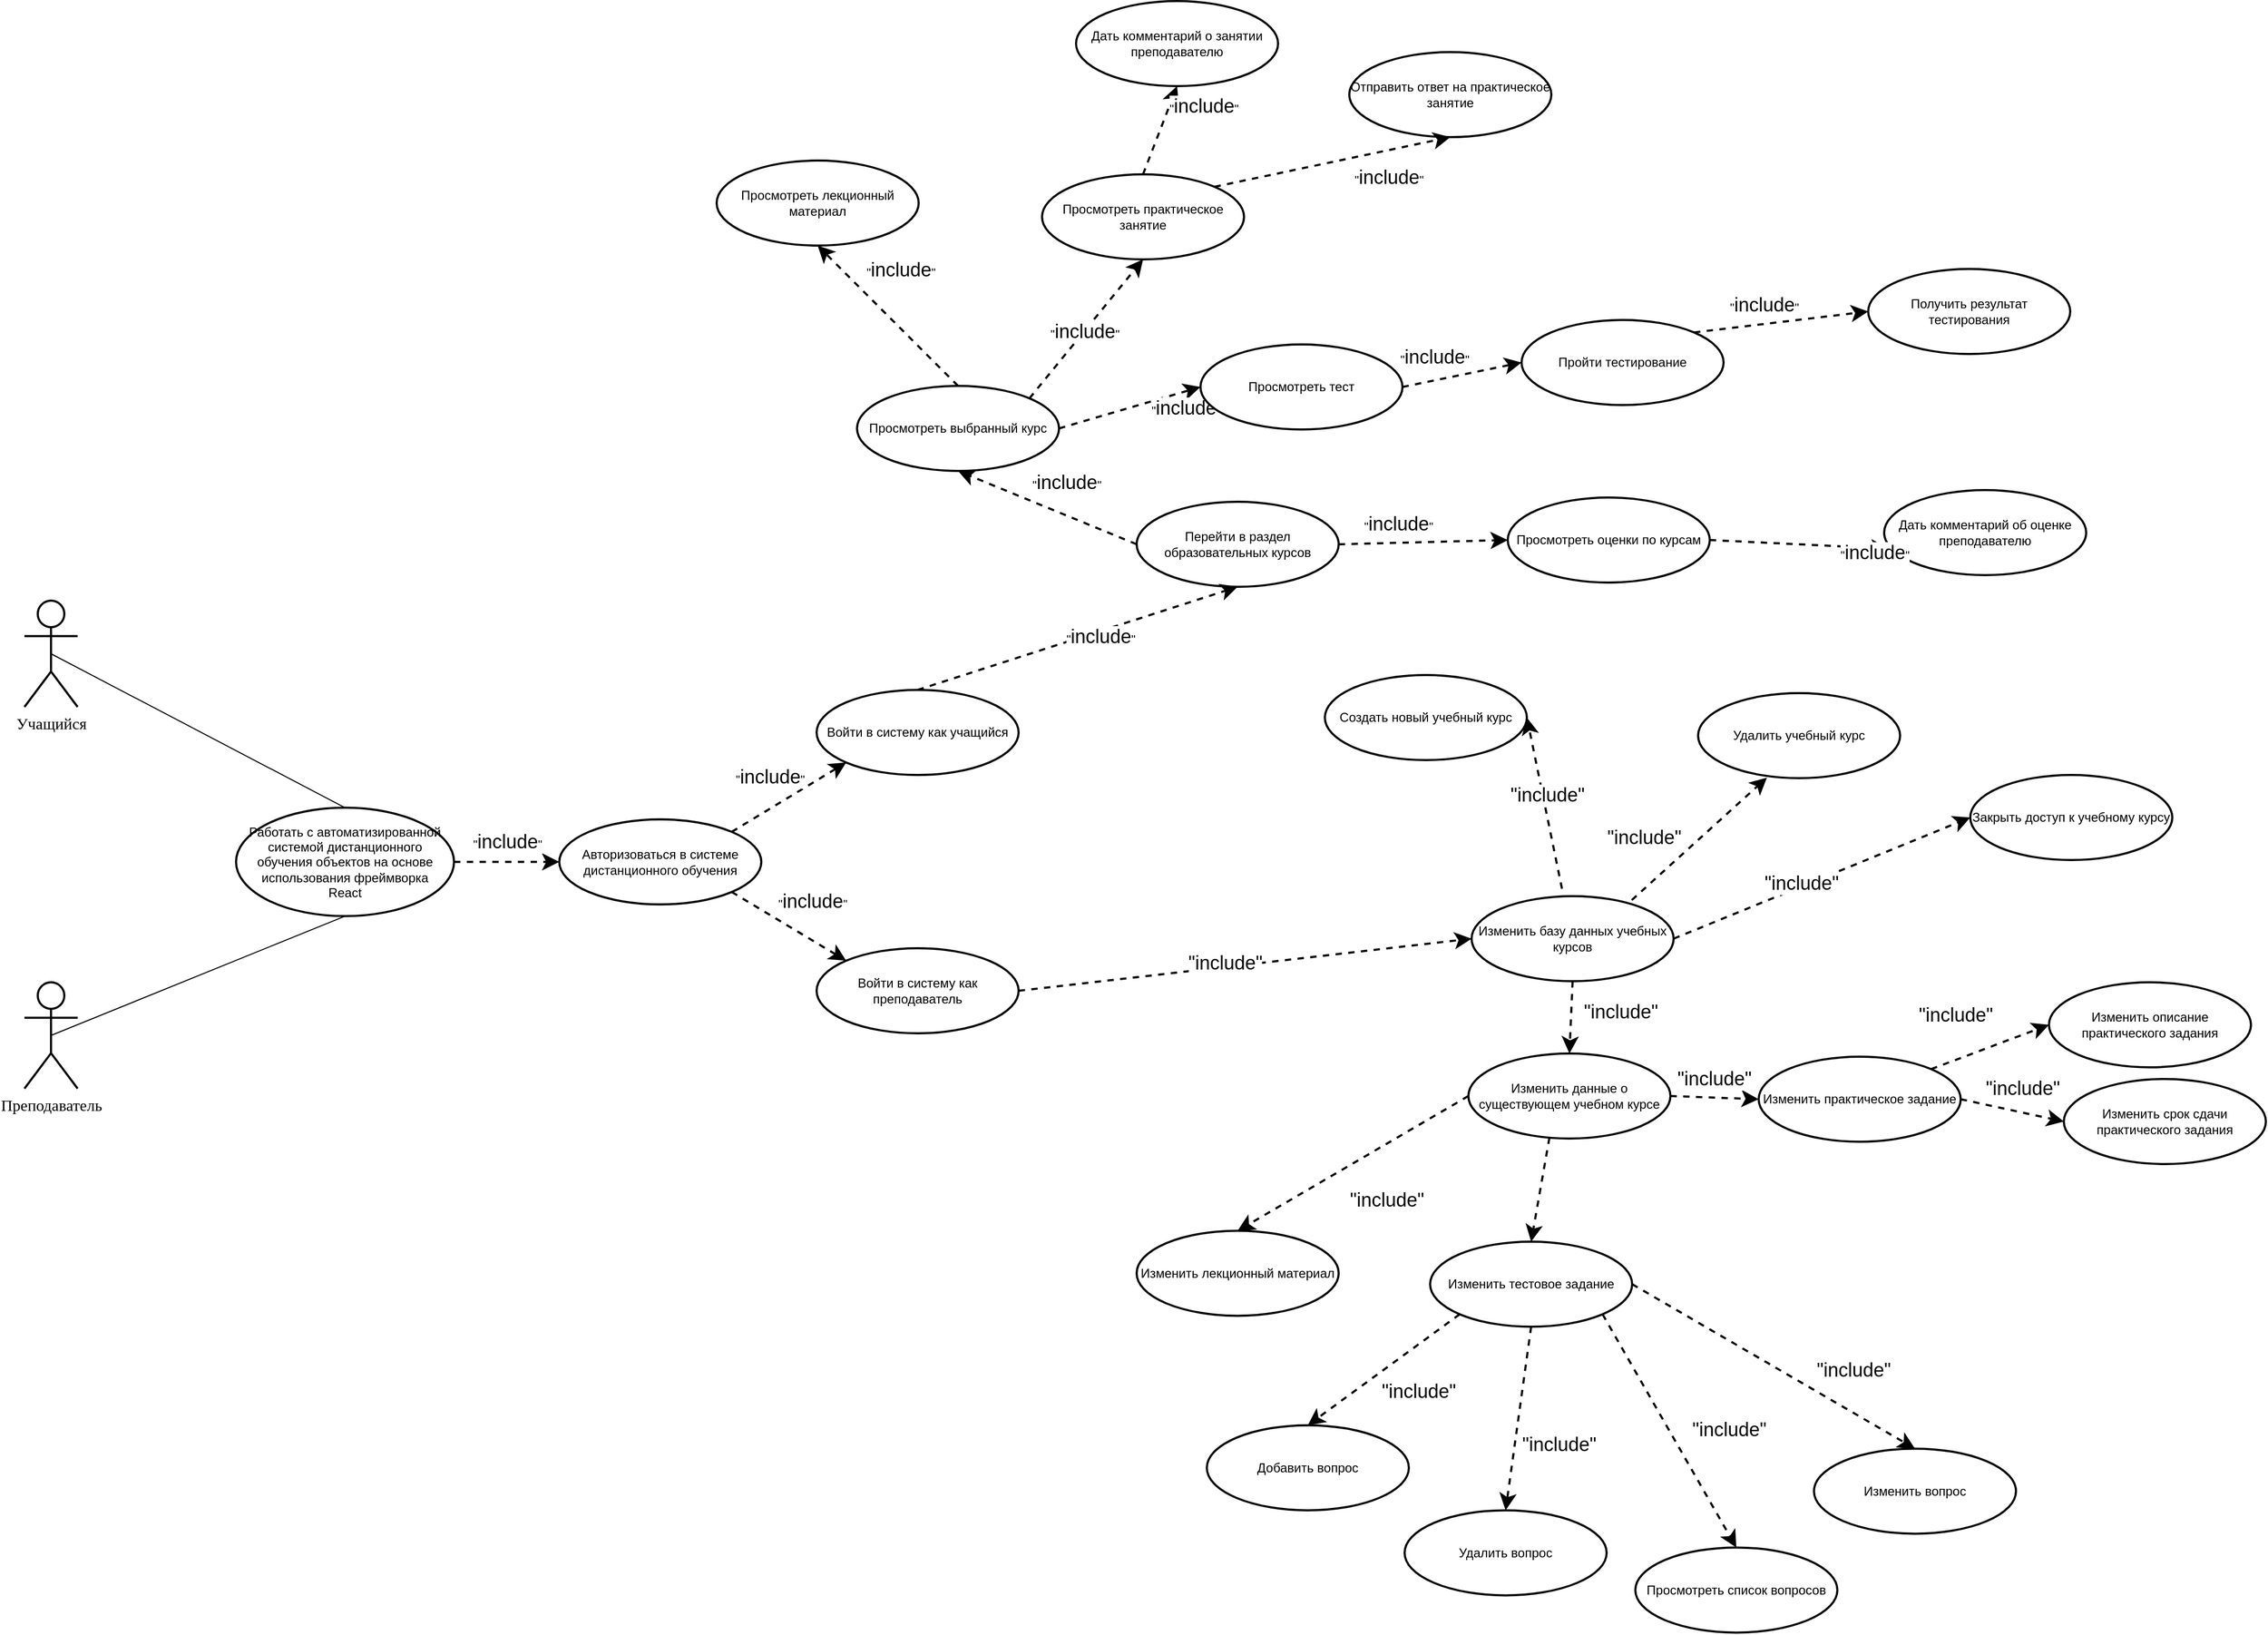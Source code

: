 <mxfile version="21.2.4" type="device">
  <diagram id="JteGTQnggNb139sZs-DT" name="Страница 1">
    <mxGraphModel dx="7116" dy="4803" grid="0" gridSize="10" guides="1" tooltips="1" connect="1" arrows="1" fold="1" page="1" pageScale="1" pageWidth="3300" pageHeight="2339" math="0" shadow="0">
      <root>
        <mxCell id="0" />
        <mxCell id="1" parent="0" />
        <mxCell id="wJuSuXoYdBf9qY4qdlmV-1" value="&lt;font style=&quot;font-size: 15px; line-height: 1.2;&quot; face=&quot;Verdana&quot;&gt;Учащийся&lt;/font&gt;" style="shape=umlActor;verticalLabelPosition=bottom;verticalAlign=top;html=1;outlineConnect=0;strokeWidth=2;" parent="1" vertex="1">
          <mxGeometry x="-2704" y="-1338" width="50" height="100" as="geometry" />
        </mxCell>
        <mxCell id="wJuSuXoYdBf9qY4qdlmV-2" value="&lt;font style=&quot;font-size: 15px; line-height: 1.2;&quot; face=&quot;Verdana&quot;&gt;Преподаватель&lt;br&gt;&lt;/font&gt;" style="shape=umlActor;verticalLabelPosition=bottom;verticalAlign=top;html=1;outlineConnect=0;strokeWidth=2;" parent="1" vertex="1">
          <mxGeometry x="-2704" y="-979" width="50" height="100" as="geometry" />
        </mxCell>
        <mxCell id="wJuSuXoYdBf9qY4qdlmV-3" value="Работать с автоматизированной системой дистанционного &lt;br/&gt;обучения объектов на основе &lt;br/&gt;использования фреймворка &lt;br/&gt;React" style="ellipse;whiteSpace=wrap;html=1;strokeWidth=2;" parent="1" vertex="1">
          <mxGeometry x="-2505" y="-1143.22" width="205" height="102" as="geometry" />
        </mxCell>
        <mxCell id="wJuSuXoYdBf9qY4qdlmV-4" value="" style="endArrow=none;html=1;rounded=0;exitX=0.5;exitY=0.5;exitDx=0;exitDy=0;exitPerimeter=0;entryX=0.5;entryY=1;entryDx=0;entryDy=0;" parent="1" source="wJuSuXoYdBf9qY4qdlmV-2" target="wJuSuXoYdBf9qY4qdlmV-3" edge="1">
          <mxGeometry width="50" height="50" relative="1" as="geometry">
            <mxPoint x="-2063" y="-916" as="sourcePoint" />
            <mxPoint x="-2013" y="-966" as="targetPoint" />
          </mxGeometry>
        </mxCell>
        <mxCell id="wJuSuXoYdBf9qY4qdlmV-5" value="" style="endArrow=none;html=1;rounded=0;exitX=0.5;exitY=0.5;exitDx=0;exitDy=0;exitPerimeter=0;entryX=0.5;entryY=0;entryDx=0;entryDy=0;" parent="1" source="wJuSuXoYdBf9qY4qdlmV-1" target="wJuSuXoYdBf9qY4qdlmV-3" edge="1">
          <mxGeometry width="50" height="50" relative="1" as="geometry">
            <mxPoint x="-2669" y="-919" as="sourcePoint" />
            <mxPoint x="-2375" y="-1043" as="targetPoint" />
          </mxGeometry>
        </mxCell>
        <mxCell id="wJuSuXoYdBf9qY4qdlmV-6" value="Авторизоваться в системе дистанционного обучения" style="ellipse;whiteSpace=wrap;html=1;strokeWidth=2;" parent="1" vertex="1">
          <mxGeometry x="-2201" y="-1132.22" width="190" height="80" as="geometry" />
        </mxCell>
        <mxCell id="wJuSuXoYdBf9qY4qdlmV-8" value="" style="endArrow=classic;html=1;rounded=0;fontFamily=Verdana;fontSize=15;exitX=1;exitY=0.5;exitDx=0;exitDy=0;dashed=1;endSize=10;strokeWidth=2;entryX=0;entryY=0.5;entryDx=0;entryDy=0;" parent="1" source="wJuSuXoYdBf9qY4qdlmV-3" target="wJuSuXoYdBf9qY4qdlmV-6" edge="1">
          <mxGeometry width="50" height="50" relative="1" as="geometry">
            <mxPoint x="-1530" y="-1108" as="sourcePoint" />
            <mxPoint x="-1662" y="-1240" as="targetPoint" />
          </mxGeometry>
        </mxCell>
        <mxCell id="wJuSuXoYdBf9qY4qdlmV-9" value="&quot;&lt;font style=&quot;border-color: var(--border-color); font-size: 18px;&quot;&gt;include&lt;/font&gt;&quot;" style="edgeLabel;html=1;align=center;verticalAlign=middle;resizable=0;points=[];" parent="wJuSuXoYdBf9qY4qdlmV-8" vertex="1" connectable="0">
          <mxGeometry x="0.232" y="-3" relative="1" as="geometry">
            <mxPoint x="-11" y="-22" as="offset" />
          </mxGeometry>
        </mxCell>
        <mxCell id="wJuSuXoYdBf9qY4qdlmV-10" value="Войти в систему как учащийся" style="ellipse;whiteSpace=wrap;html=1;strokeWidth=2;" parent="1" vertex="1">
          <mxGeometry x="-1959" y="-1254" width="190" height="80" as="geometry" />
        </mxCell>
        <mxCell id="wJuSuXoYdBf9qY4qdlmV-11" value="Войти в систему как преподаватель" style="ellipse;whiteSpace=wrap;html=1;strokeWidth=2;" parent="1" vertex="1">
          <mxGeometry x="-1959" y="-1011" width="190" height="80" as="geometry" />
        </mxCell>
        <mxCell id="wJuSuXoYdBf9qY4qdlmV-12" value="" style="endArrow=classic;html=1;rounded=0;fontFamily=Verdana;fontSize=15;exitX=1;exitY=0;exitDx=0;exitDy=0;dashed=1;endSize=10;strokeWidth=2;entryX=0;entryY=1;entryDx=0;entryDy=0;" parent="1" source="wJuSuXoYdBf9qY4qdlmV-6" target="wJuSuXoYdBf9qY4qdlmV-10" edge="1">
          <mxGeometry width="50" height="50" relative="1" as="geometry">
            <mxPoint x="-2280" y="-1083" as="sourcePoint" />
            <mxPoint x="-2191" y="-1082" as="targetPoint" />
          </mxGeometry>
        </mxCell>
        <mxCell id="wJuSuXoYdBf9qY4qdlmV-13" value="&quot;&lt;font style=&quot;border-color: var(--border-color); font-size: 18px;&quot;&gt;include&lt;/font&gt;&quot;" style="edgeLabel;html=1;align=center;verticalAlign=middle;resizable=0;points=[];" parent="wJuSuXoYdBf9qY4qdlmV-12" vertex="1" connectable="0">
          <mxGeometry x="0.232" y="-3" relative="1" as="geometry">
            <mxPoint x="-32" y="-14" as="offset" />
          </mxGeometry>
        </mxCell>
        <mxCell id="wJuSuXoYdBf9qY4qdlmV-14" value="" style="endArrow=classic;html=1;rounded=0;fontFamily=Verdana;fontSize=15;exitX=1;exitY=1;exitDx=0;exitDy=0;dashed=1;endSize=10;strokeWidth=2;entryX=0;entryY=0;entryDx=0;entryDy=0;" parent="1" source="wJuSuXoYdBf9qY4qdlmV-6" target="wJuSuXoYdBf9qY4qdlmV-11" edge="1">
          <mxGeometry width="50" height="50" relative="1" as="geometry">
            <mxPoint x="-2029" y="-1111" as="sourcePoint" />
            <mxPoint x="-1921" y="-1176" as="targetPoint" />
          </mxGeometry>
        </mxCell>
        <mxCell id="wJuSuXoYdBf9qY4qdlmV-15" value="&quot;&lt;font style=&quot;border-color: var(--border-color); font-size: 18px;&quot;&gt;include&lt;/font&gt;&quot;" style="edgeLabel;html=1;align=center;verticalAlign=middle;resizable=0;points=[];" parent="wJuSuXoYdBf9qY4qdlmV-14" vertex="1" connectable="0">
          <mxGeometry x="0.232" y="-3" relative="1" as="geometry">
            <mxPoint x="11" y="-34" as="offset" />
          </mxGeometry>
        </mxCell>
        <mxCell id="wJuSuXoYdBf9qY4qdlmV-16" value="Изменить базу данных учебных курсов" style="ellipse;whiteSpace=wrap;html=1;strokeWidth=2;" parent="1" vertex="1">
          <mxGeometry x="-1343" y="-1060" width="190" height="80" as="geometry" />
        </mxCell>
        <mxCell id="wJuSuXoYdBf9qY4qdlmV-17" value="Удалить учебный курс" style="ellipse;whiteSpace=wrap;html=1;strokeWidth=2;" parent="1" vertex="1">
          <mxGeometry x="-1130" y="-1251" width="190" height="80" as="geometry" />
        </mxCell>
        <mxCell id="wJuSuXoYdBf9qY4qdlmV-18" value="Изменить данные о существующем учебном курсе" style="ellipse;whiteSpace=wrap;html=1;strokeWidth=2;" parent="1" vertex="1">
          <mxGeometry x="-1346" y="-912" width="190" height="80" as="geometry" />
        </mxCell>
        <mxCell id="wJuSuXoYdBf9qY4qdlmV-20" value="" style="endArrow=classic;html=1;rounded=0;fontFamily=Verdana;fontSize=15;dashed=1;endSize=10;entryX=0.341;entryY=0.993;entryDx=0;entryDy=0;strokeWidth=2;exitX=0.793;exitY=0.046;exitDx=0;exitDy=0;entryPerimeter=0;exitPerimeter=0;" parent="1" source="wJuSuXoYdBf9qY4qdlmV-16" target="wJuSuXoYdBf9qY4qdlmV-17" edge="1">
          <mxGeometry width="50" height="50" relative="1" as="geometry">
            <mxPoint x="-1273" y="-950" as="sourcePoint" />
            <mxPoint x="-543.579" y="-608.391" as="targetPoint" />
          </mxGeometry>
        </mxCell>
        <mxCell id="wJuSuXoYdBf9qY4qdlmV-21" value="&quot;include&quot;" style="edgeLabel;html=1;align=center;verticalAlign=middle;resizable=0;points=[];fontSize=18;" parent="wJuSuXoYdBf9qY4qdlmV-20" vertex="1" connectable="0">
          <mxGeometry x="-0.181" relative="1" as="geometry">
            <mxPoint x="-41" y="-12" as="offset" />
          </mxGeometry>
        </mxCell>
        <mxCell id="wJuSuXoYdBf9qY4qdlmV-22" value="" style="endArrow=classic;html=1;rounded=0;fontFamily=Verdana;fontSize=15;exitX=1;exitY=0.5;exitDx=0;exitDy=0;dashed=1;endSize=10;entryX=0;entryY=0.5;entryDx=0;entryDy=0;strokeWidth=2;" parent="1" source="wJuSuXoYdBf9qY4qdlmV-16" target="wJuSuXoYdBf9qY4qdlmV-27" edge="1">
          <mxGeometry width="50" height="50" relative="1" as="geometry">
            <mxPoint x="-677.421" y="-551.609" as="sourcePoint" />
            <mxPoint x="-712.5" y="-510.0" as="targetPoint" />
          </mxGeometry>
        </mxCell>
        <mxCell id="wJuSuXoYdBf9qY4qdlmV-23" value="&quot;include&quot;" style="edgeLabel;html=1;align=center;verticalAlign=middle;resizable=0;points=[];fontSize=18;" parent="wJuSuXoYdBf9qY4qdlmV-22" vertex="1" connectable="0">
          <mxGeometry x="-0.417" y="3" relative="1" as="geometry">
            <mxPoint x="39" y="-16" as="offset" />
          </mxGeometry>
        </mxCell>
        <mxCell id="wJuSuXoYdBf9qY4qdlmV-24" value="" style="endArrow=classic;html=1;rounded=0;fontFamily=Verdana;fontSize=15;exitX=0.5;exitY=1;exitDx=0;exitDy=0;dashed=1;endSize=10;entryX=0.5;entryY=0;entryDx=0;entryDy=0;strokeWidth=2;" parent="1" source="wJuSuXoYdBf9qY4qdlmV-16" target="wJuSuXoYdBf9qY4qdlmV-18" edge="1">
          <mxGeometry width="50" height="50" relative="1" as="geometry">
            <mxPoint x="-543.579" y="-551.609" as="sourcePoint" />
            <mxPoint x="-487.5" y="-510.0" as="targetPoint" />
          </mxGeometry>
        </mxCell>
        <mxCell id="wJuSuXoYdBf9qY4qdlmV-25" value="&quot;include&quot;" style="edgeLabel;html=1;align=center;verticalAlign=middle;resizable=0;points=[];fontSize=18;" parent="wJuSuXoYdBf9qY4qdlmV-24" vertex="1" connectable="0">
          <mxGeometry x="-0.238" y="-1" relative="1" as="geometry">
            <mxPoint x="47" y="3" as="offset" />
          </mxGeometry>
        </mxCell>
        <mxCell id="wJuSuXoYdBf9qY4qdlmV-27" value="Закрыть доступ к учебному курсу" style="ellipse;whiteSpace=wrap;html=1;strokeWidth=2;" parent="1" vertex="1">
          <mxGeometry x="-874" y="-1174" width="190" height="80" as="geometry" />
        </mxCell>
        <mxCell id="wJuSuXoYdBf9qY4qdlmV-28" value="Создать новый учебный курс" style="ellipse;whiteSpace=wrap;html=1;strokeWidth=2;" parent="1" vertex="1">
          <mxGeometry x="-1481" y="-1268" width="190" height="80" as="geometry" />
        </mxCell>
        <mxCell id="wJuSuXoYdBf9qY4qdlmV-29" value="" style="endArrow=classic;html=1;rounded=0;fontFamily=Verdana;fontSize=15;dashed=1;endSize=10;entryX=1;entryY=0.5;entryDx=0;entryDy=0;strokeWidth=2;" parent="1" target="wJuSuXoYdBf9qY4qdlmV-28" edge="1">
          <mxGeometry width="50" height="50" relative="1" as="geometry">
            <mxPoint x="-1258" y="-1067" as="sourcePoint" />
            <mxPoint x="-1415" y="-928" as="targetPoint" />
          </mxGeometry>
        </mxCell>
        <mxCell id="wJuSuXoYdBf9qY4qdlmV-30" value="&quot;include&quot;" style="edgeLabel;html=1;align=center;verticalAlign=middle;resizable=0;points=[];fontSize=18;" parent="wJuSuXoYdBf9qY4qdlmV-29" vertex="1" connectable="0">
          <mxGeometry x="-0.166" y="-1" relative="1" as="geometry">
            <mxPoint x="-1" y="-21" as="offset" />
          </mxGeometry>
        </mxCell>
        <mxCell id="wJuSuXoYdBf9qY4qdlmV-35" value="" style="endArrow=classic;html=1;rounded=0;fontFamily=Verdana;fontSize=15;exitX=0.401;exitY=0.99;exitDx=0;exitDy=0;dashed=1;endSize=10;entryX=0.5;entryY=0;entryDx=0;entryDy=0;strokeWidth=2;exitPerimeter=0;" parent="1" source="wJuSuXoYdBf9qY4qdlmV-18" target="wJuSuXoYdBf9qY4qdlmV-39" edge="1">
          <mxGeometry width="50" height="50" relative="1" as="geometry">
            <mxPoint x="-1081.079" y="-637.109" as="sourcePoint" />
            <mxPoint x="-612.5" y="-155.5" as="targetPoint" />
          </mxGeometry>
        </mxCell>
        <mxCell id="wJuSuXoYdBf9qY4qdlmV-39" value="Изменить тестовое задание" style="ellipse;whiteSpace=wrap;html=1;strokeWidth=2;" parent="1" vertex="1">
          <mxGeometry x="-1382" y="-735" width="190" height="80" as="geometry" />
        </mxCell>
        <mxCell id="wJuSuXoYdBf9qY4qdlmV-40" value="Изменить лекционный материал" style="ellipse;whiteSpace=wrap;html=1;strokeWidth=2;" parent="1" vertex="1">
          <mxGeometry x="-1658" y="-745.29" width="190" height="80" as="geometry" />
        </mxCell>
        <mxCell id="wJuSuXoYdBf9qY4qdlmV-41" value="" style="endArrow=classic;html=1;rounded=0;fontFamily=Verdana;fontSize=15;dashed=1;endSize=10;entryX=0.5;entryY=0;entryDx=0;entryDy=0;strokeWidth=2;exitX=0;exitY=0.5;exitDx=0;exitDy=0;" parent="1" source="wJuSuXoYdBf9qY4qdlmV-18" target="wJuSuXoYdBf9qY4qdlmV-40" edge="1">
          <mxGeometry width="50" height="50" relative="1" as="geometry">
            <mxPoint x="-1243.0" y="-665.5" as="sourcePoint" />
            <mxPoint x="-1315" y="-573.5" as="targetPoint" />
          </mxGeometry>
        </mxCell>
        <mxCell id="wJuSuXoYdBf9qY4qdlmV-42" value="&quot;include&quot;" style="edgeLabel;html=1;align=center;verticalAlign=middle;resizable=0;points=[];fontSize=18;" parent="wJuSuXoYdBf9qY4qdlmV-41" vertex="1" connectable="0">
          <mxGeometry x="-0.166" y="-1" relative="1" as="geometry">
            <mxPoint x="14" y="46" as="offset" />
          </mxGeometry>
        </mxCell>
        <mxCell id="wJuSuXoYdBf9qY4qdlmV-46" value="Изменить практическое задание" style="ellipse;whiteSpace=wrap;html=1;strokeWidth=2;" parent="1" vertex="1">
          <mxGeometry x="-1073" y="-909" width="190" height="80" as="geometry" />
        </mxCell>
        <mxCell id="wJuSuXoYdBf9qY4qdlmV-47" value="" style="endArrow=classic;html=1;rounded=0;fontFamily=Verdana;fontSize=15;dashed=1;endSize=10;entryX=0;entryY=0.5;entryDx=0;entryDy=0;strokeWidth=2;exitX=1;exitY=0.5;exitDx=0;exitDy=0;" parent="1" source="wJuSuXoYdBf9qY4qdlmV-18" target="wJuSuXoYdBf9qY4qdlmV-46" edge="1">
          <mxGeometry width="50" height="50" relative="1" as="geometry">
            <mxPoint x="-738" y="-764" as="sourcePoint" />
            <mxPoint x="-871" y="-665" as="targetPoint" />
          </mxGeometry>
        </mxCell>
        <mxCell id="wJuSuXoYdBf9qY4qdlmV-48" value="&quot;include&quot;" style="edgeLabel;html=1;align=center;verticalAlign=middle;resizable=0;points=[];fontSize=18;" parent="wJuSuXoYdBf9qY4qdlmV-47" vertex="1" connectable="0">
          <mxGeometry x="-0.3" y="-1" relative="1" as="geometry">
            <mxPoint x="12" y="-18" as="offset" />
          </mxGeometry>
        </mxCell>
        <mxCell id="wJuSuXoYdBf9qY4qdlmV-49" value="Удалить вопрос" style="ellipse;whiteSpace=wrap;html=1;strokeWidth=2;" parent="1" vertex="1">
          <mxGeometry x="-1406" y="-482.29" width="190" height="80" as="geometry" />
        </mxCell>
        <mxCell id="wJuSuXoYdBf9qY4qdlmV-50" value="Добавить вопрос" style="ellipse;whiteSpace=wrap;html=1;strokeWidth=2;" parent="1" vertex="1">
          <mxGeometry x="-1592" y="-562.29" width="190" height="80" as="geometry" />
        </mxCell>
        <mxCell id="wJuSuXoYdBf9qY4qdlmV-51" value="" style="endArrow=classic;html=1;rounded=0;fontFamily=Verdana;fontSize=15;dashed=1;endSize=10;entryX=0.5;entryY=0;entryDx=0;entryDy=0;strokeWidth=2;exitX=0.5;exitY=1;exitDx=0;exitDy=0;" parent="1" source="wJuSuXoYdBf9qY4qdlmV-39" target="wJuSuXoYdBf9qY4qdlmV-49" edge="1">
          <mxGeometry width="50" height="50" relative="1" as="geometry">
            <mxPoint x="-993" y="-374" as="sourcePoint" />
            <mxPoint x="1520.5" y="-623" as="targetPoint" />
          </mxGeometry>
        </mxCell>
        <mxCell id="wJuSuXoYdBf9qY4qdlmV-52" value="&quot;include&quot;" style="edgeLabel;html=1;align=center;verticalAlign=middle;resizable=0;points=[];fontSize=18;" parent="wJuSuXoYdBf9qY4qdlmV-51" vertex="1" connectable="0">
          <mxGeometry x="-0.138" y="-2" relative="1" as="geometry">
            <mxPoint x="38" y="37" as="offset" />
          </mxGeometry>
        </mxCell>
        <mxCell id="wJuSuXoYdBf9qY4qdlmV-53" value="" style="endArrow=classic;html=1;rounded=0;fontFamily=Verdana;fontSize=15;exitX=0;exitY=1;exitDx=0;exitDy=0;dashed=1;endSize=10;entryX=0.5;entryY=0;entryDx=0;entryDy=0;strokeWidth=2;" parent="1" source="wJuSuXoYdBf9qY4qdlmV-39" target="wJuSuXoYdBf9qY4qdlmV-50" edge="1">
          <mxGeometry width="50" height="50" relative="1" as="geometry">
            <mxPoint x="-993" y="-374" as="sourcePoint" />
            <mxPoint x="1755.5" y="-719" as="targetPoint" />
          </mxGeometry>
        </mxCell>
        <mxCell id="wJuSuXoYdBf9qY4qdlmV-54" value="&quot;include&quot;" style="edgeLabel;html=1;align=center;verticalAlign=middle;resizable=0;points=[];fontSize=18;" parent="wJuSuXoYdBf9qY4qdlmV-53" vertex="1" connectable="0">
          <mxGeometry x="-0.129" y="1" relative="1" as="geometry">
            <mxPoint x="22" y="26" as="offset" />
          </mxGeometry>
        </mxCell>
        <mxCell id="wJuSuXoYdBf9qY4qdlmV-55" value="Просмотреть список вопросов" style="ellipse;whiteSpace=wrap;html=1;strokeWidth=2;" parent="1" vertex="1">
          <mxGeometry x="-1189" y="-447.29" width="190" height="80" as="geometry" />
        </mxCell>
        <mxCell id="wJuSuXoYdBf9qY4qdlmV-56" value="" style="endArrow=classic;html=1;rounded=0;fontFamily=Verdana;fontSize=15;dashed=1;endSize=10;entryX=0.5;entryY=0;entryDx=0;entryDy=0;strokeWidth=2;exitX=1;exitY=1;exitDx=0;exitDy=0;" parent="1" source="wJuSuXoYdBf9qY4qdlmV-39" target="wJuSuXoYdBf9qY4qdlmV-55" edge="1">
          <mxGeometry width="50" height="50" relative="1" as="geometry">
            <mxPoint x="-863" y="-524" as="sourcePoint" />
            <mxPoint x="1710.5" y="-663" as="targetPoint" />
          </mxGeometry>
        </mxCell>
        <mxCell id="wJuSuXoYdBf9qY4qdlmV-57" value="&quot;include&quot;" style="edgeLabel;html=1;align=center;verticalAlign=middle;resizable=0;points=[];fontSize=18;" parent="wJuSuXoYdBf9qY4qdlmV-56" vertex="1" connectable="0">
          <mxGeometry x="-0.138" y="-2" relative="1" as="geometry">
            <mxPoint x="66" y="13" as="offset" />
          </mxGeometry>
        </mxCell>
        <mxCell id="wJuSuXoYdBf9qY4qdlmV-59" value="Изменить вопрос" style="ellipse;whiteSpace=wrap;html=1;strokeWidth=2;" parent="1" vertex="1">
          <mxGeometry x="-1021" y="-540.29" width="190" height="80" as="geometry" />
        </mxCell>
        <mxCell id="wJuSuXoYdBf9qY4qdlmV-62" value="" style="endArrow=classic;html=1;rounded=0;fontFamily=Verdana;fontSize=15;exitX=1;exitY=0.5;exitDx=0;exitDy=0;dashed=1;endSize=10;entryX=0.5;entryY=0;entryDx=0;entryDy=0;strokeWidth=2;" parent="1" source="wJuSuXoYdBf9qY4qdlmV-39" target="wJuSuXoYdBf9qY4qdlmV-59" edge="1">
          <mxGeometry width="50" height="50" relative="1" as="geometry">
            <mxPoint x="-800" y="-564" as="sourcePoint" />
            <mxPoint x="2075.5" y="-787" as="targetPoint" />
          </mxGeometry>
        </mxCell>
        <mxCell id="wJuSuXoYdBf9qY4qdlmV-63" value="&quot;include&quot;" style="edgeLabel;html=1;align=center;verticalAlign=middle;resizable=0;points=[];fontSize=18;" parent="wJuSuXoYdBf9qY4qdlmV-62" vertex="1" connectable="0">
          <mxGeometry x="-0.129" y="1" relative="1" as="geometry">
            <mxPoint x="91" y="14" as="offset" />
          </mxGeometry>
        </mxCell>
        <mxCell id="wJuSuXoYdBf9qY4qdlmV-67" value="Изменить срок сдачи практического задания" style="ellipse;whiteSpace=wrap;html=1;strokeWidth=2;" parent="1" vertex="1">
          <mxGeometry x="-786" y="-888" width="190" height="80" as="geometry" />
        </mxCell>
        <mxCell id="wJuSuXoYdBf9qY4qdlmV-69" value="" style="endArrow=classic;html=1;rounded=0;fontFamily=Verdana;fontSize=15;dashed=1;endSize=10;entryX=0;entryY=0.5;entryDx=0;entryDy=0;strokeWidth=2;exitX=1;exitY=0.5;exitDx=0;exitDy=0;" parent="1" source="wJuSuXoYdBf9qY4qdlmV-46" target="wJuSuXoYdBf9qY4qdlmV-67" edge="1">
          <mxGeometry width="50" height="50" relative="1" as="geometry">
            <mxPoint x="-561" y="-824" as="sourcePoint" />
            <mxPoint x="2160.5" y="-951" as="targetPoint" />
          </mxGeometry>
        </mxCell>
        <mxCell id="wJuSuXoYdBf9qY4qdlmV-70" value="&quot;include&quot;" style="edgeLabel;html=1;align=center;verticalAlign=middle;resizable=0;points=[];fontSize=18;" parent="wJuSuXoYdBf9qY4qdlmV-69" vertex="1" connectable="0">
          <mxGeometry x="-0.138" y="-2" relative="1" as="geometry">
            <mxPoint x="16" y="-21" as="offset" />
          </mxGeometry>
        </mxCell>
        <mxCell id="wJuSuXoYdBf9qY4qdlmV-73" value="Изменить описание практического задания" style="ellipse;whiteSpace=wrap;html=1;strokeWidth=2;" parent="1" vertex="1">
          <mxGeometry x="-800" y="-979" width="190" height="80" as="geometry" />
        </mxCell>
        <mxCell id="wJuSuXoYdBf9qY4qdlmV-74" value="" style="endArrow=classic;html=1;rounded=0;fontFamily=Verdana;fontSize=15;dashed=1;endSize=10;entryX=0;entryY=0.5;entryDx=0;entryDy=0;strokeWidth=2;exitX=1;exitY=0;exitDx=0;exitDy=0;" parent="1" source="wJuSuXoYdBf9qY4qdlmV-46" target="wJuSuXoYdBf9qY4qdlmV-73" edge="1">
          <mxGeometry width="50" height="50" relative="1" as="geometry">
            <mxPoint x="-493" y="-836" as="sourcePoint" />
            <mxPoint x="2350.5" y="-991" as="targetPoint" />
          </mxGeometry>
        </mxCell>
        <mxCell id="wJuSuXoYdBf9qY4qdlmV-75" value="&quot;include&quot;" style="edgeLabel;html=1;align=center;verticalAlign=middle;resizable=0;points=[];fontSize=18;" parent="wJuSuXoYdBf9qY4qdlmV-74" vertex="1" connectable="0">
          <mxGeometry x="-0.138" y="-2" relative="1" as="geometry">
            <mxPoint x="-26" y="-35" as="offset" />
          </mxGeometry>
        </mxCell>
        <mxCell id="wJuSuXoYdBf9qY4qdlmV-89" value="" style="endArrow=classic;html=1;rounded=0;fontFamily=Verdana;fontSize=15;exitX=1;exitY=0.5;exitDx=0;exitDy=0;dashed=1;endSize=10;entryX=0;entryY=0.5;entryDx=0;entryDy=0;strokeWidth=2;" parent="1" source="wJuSuXoYdBf9qY4qdlmV-11" target="wJuSuXoYdBf9qY4qdlmV-16" edge="1">
          <mxGeometry width="50" height="50" relative="1" as="geometry">
            <mxPoint x="-1368" y="-827" as="sourcePoint" />
            <mxPoint x="-1247" y="-706" as="targetPoint" />
          </mxGeometry>
        </mxCell>
        <mxCell id="wJuSuXoYdBf9qY4qdlmV-90" value="&quot;include&quot;" style="edgeLabel;html=1;align=center;verticalAlign=middle;resizable=0;points=[];fontSize=18;" parent="wJuSuXoYdBf9qY4qdlmV-89" vertex="1" connectable="0">
          <mxGeometry x="-0.302" y="-2" relative="1" as="geometry">
            <mxPoint x="45" y="-11" as="offset" />
          </mxGeometry>
        </mxCell>
        <mxCell id="wJuSuXoYdBf9qY4qdlmV-127" value="Перейти в раздел образовательных курсов" style="ellipse;whiteSpace=wrap;html=1;strokeWidth=2;" parent="1" vertex="1">
          <mxGeometry x="-1658" y="-1431" width="190" height="80" as="geometry" />
        </mxCell>
        <mxCell id="wJuSuXoYdBf9qY4qdlmV-128" value="Просмотреть оценки по курсам" style="ellipse;whiteSpace=wrap;html=1;strokeWidth=2;" parent="1" vertex="1">
          <mxGeometry x="-1309" y="-1435" width="190" height="80" as="geometry" />
        </mxCell>
        <mxCell id="wJuSuXoYdBf9qY4qdlmV-129" value="" style="endArrow=classic;html=1;rounded=0;fontFamily=Verdana;fontSize=15;exitX=1;exitY=0.5;exitDx=0;exitDy=0;dashed=1;endSize=10;strokeWidth=2;entryX=0;entryY=0.5;entryDx=0;entryDy=0;" parent="1" source="wJuSuXoYdBf9qY4qdlmV-127" target="wJuSuXoYdBf9qY4qdlmV-128" edge="1">
          <mxGeometry width="50" height="50" relative="1" as="geometry">
            <mxPoint x="-1535" y="-1251" as="sourcePoint" />
            <mxPoint x="-1535" y="-1327" as="targetPoint" />
          </mxGeometry>
        </mxCell>
        <mxCell id="wJuSuXoYdBf9qY4qdlmV-130" value="&quot;&lt;font style=&quot;border-color: var(--border-color); font-size: 18px;&quot;&gt;include&lt;/font&gt;&quot;" style="edgeLabel;html=1;align=center;verticalAlign=middle;resizable=0;points=[];" parent="wJuSuXoYdBf9qY4qdlmV-129" vertex="1" connectable="0">
          <mxGeometry x="-0.247" y="-3" relative="1" as="geometry">
            <mxPoint x="-4" y="-21" as="offset" />
          </mxGeometry>
        </mxCell>
        <mxCell id="wJuSuXoYdBf9qY4qdlmV-132" value="" style="endArrow=classic;html=1;rounded=0;fontFamily=Verdana;fontSize=15;exitX=1;exitY=0.5;exitDx=0;exitDy=0;dashed=1;endSize=10;strokeWidth=2;entryX=0;entryY=0.5;entryDx=0;entryDy=0;" parent="1" source="wJuSuXoYdBf9qY4qdlmV-134" target="wJuSuXoYdBf9qY4qdlmV-160" edge="1">
          <mxGeometry width="50" height="50" relative="1" as="geometry">
            <mxPoint x="-1535" y="-1251" as="sourcePoint" />
            <mxPoint x="-1544" y="-1607" as="targetPoint" />
          </mxGeometry>
        </mxCell>
        <mxCell id="wJuSuXoYdBf9qY4qdlmV-133" value="&quot;&lt;font style=&quot;font-size: 18px;&quot;&gt;include&lt;/font&gt;&quot;" style="edgeLabel;html=1;align=center;verticalAlign=middle;resizable=0;points=[];" parent="wJuSuXoYdBf9qY4qdlmV-132" vertex="1" connectable="0">
          <mxGeometry x="-0.286" y="-2" relative="1" as="geometry">
            <mxPoint x="71" y="-7" as="offset" />
          </mxGeometry>
        </mxCell>
        <mxCell id="wJuSuXoYdBf9qY4qdlmV-134" value="Просмотреть выбранный курс" style="ellipse;whiteSpace=wrap;html=1;strokeWidth=2;" parent="1" vertex="1">
          <mxGeometry x="-1921" y="-1540" width="190" height="80" as="geometry" />
        </mxCell>
        <mxCell id="wJuSuXoYdBf9qY4qdlmV-135" value="" style="endArrow=classic;html=1;rounded=0;fontFamily=Verdana;fontSize=15;exitX=0;exitY=0.5;exitDx=0;exitDy=0;dashed=1;endSize=10;strokeWidth=2;entryX=0.5;entryY=1;entryDx=0;entryDy=0;" parent="1" source="wJuSuXoYdBf9qY4qdlmV-127" target="wJuSuXoYdBf9qY4qdlmV-134" edge="1">
          <mxGeometry width="50" height="50" relative="1" as="geometry">
            <mxPoint x="-1535" y="-1407" as="sourcePoint" />
            <mxPoint x="-1535" y="-1470" as="targetPoint" />
          </mxGeometry>
        </mxCell>
        <mxCell id="wJuSuXoYdBf9qY4qdlmV-136" value="&quot;&lt;font style=&quot;border-color: var(--border-color); font-size: 18px;&quot;&gt;include&lt;/font&gt;&quot;" style="edgeLabel;html=1;align=center;verticalAlign=middle;resizable=0;points=[];" parent="wJuSuXoYdBf9qY4qdlmV-135" vertex="1" connectable="0">
          <mxGeometry x="0.232" y="-3" relative="1" as="geometry">
            <mxPoint x="36" y="-13" as="offset" />
          </mxGeometry>
        </mxCell>
        <mxCell id="wJuSuXoYdBf9qY4qdlmV-137" value="Просмотреть практическое занятие" style="ellipse;whiteSpace=wrap;html=1;strokeWidth=2;" parent="1" vertex="1">
          <mxGeometry x="-1747" y="-1739" width="190" height="80" as="geometry" />
        </mxCell>
        <mxCell id="wJuSuXoYdBf9qY4qdlmV-138" value="" style="endArrow=classic;html=1;rounded=0;fontFamily=Verdana;fontSize=15;exitX=1;exitY=0;exitDx=0;exitDy=0;dashed=1;endSize=10;strokeWidth=2;entryX=0.5;entryY=1;entryDx=0;entryDy=0;" parent="1" source="wJuSuXoYdBf9qY4qdlmV-134" target="wJuSuXoYdBf9qY4qdlmV-137" edge="1">
          <mxGeometry width="50" height="50" relative="1" as="geometry">
            <mxPoint x="-1736" y="-1460" as="sourcePoint" />
            <mxPoint x="-1708" y="-1356" as="targetPoint" />
          </mxGeometry>
        </mxCell>
        <mxCell id="wJuSuXoYdBf9qY4qdlmV-143" value="Просмотреть лекционный материал" style="ellipse;whiteSpace=wrap;html=1;strokeWidth=2;" parent="1" vertex="1">
          <mxGeometry x="-2053" y="-1752" width="190" height="80" as="geometry" />
        </mxCell>
        <mxCell id="wJuSuXoYdBf9qY4qdlmV-144" value="" style="endArrow=classic;html=1;rounded=0;fontFamily=Verdana;fontSize=15;exitX=0.5;exitY=0;exitDx=0;exitDy=0;dashed=1;endSize=10;strokeWidth=2;entryX=0.5;entryY=1;entryDx=0;entryDy=0;" parent="1" source="wJuSuXoYdBf9qY4qdlmV-134" target="wJuSuXoYdBf9qY4qdlmV-143" edge="1">
          <mxGeometry width="50" height="50" relative="1" as="geometry">
            <mxPoint x="-1776" y="-1511" as="sourcePoint" />
            <mxPoint x="-1667" y="-1682" as="targetPoint" />
          </mxGeometry>
        </mxCell>
        <mxCell id="wJuSuXoYdBf9qY4qdlmV-145" value="&quot;&lt;font style=&quot;border-color: var(--border-color); font-size: 18px;&quot;&gt;include&lt;/font&gt;&quot;" style="edgeLabel;html=1;align=center;verticalAlign=middle;resizable=0;points=[];" parent="wJuSuXoYdBf9qY4qdlmV-144" vertex="1" connectable="0">
          <mxGeometry x="0.232" y="-3" relative="1" as="geometry">
            <mxPoint x="25" y="-26" as="offset" />
          </mxGeometry>
        </mxCell>
        <mxCell id="wJuSuXoYdBf9qY4qdlmV-146" value="Дать комментарий о занятии преподавателю" style="ellipse;whiteSpace=wrap;html=1;strokeWidth=2;" parent="1" vertex="1">
          <mxGeometry x="-1715" y="-1902" width="190" height="80" as="geometry" />
        </mxCell>
        <mxCell id="wJuSuXoYdBf9qY4qdlmV-147" value="" style="endArrow=classic;html=1;rounded=0;fontFamily=Verdana;fontSize=15;exitX=0.5;exitY=0;exitDx=0;exitDy=0;dashed=1;endSize=10;strokeWidth=2;entryX=0.5;entryY=1;entryDx=0;entryDy=0;" parent="1" source="wJuSuXoYdBf9qY4qdlmV-137" target="wJuSuXoYdBf9qY4qdlmV-146" edge="1">
          <mxGeometry width="50" height="50" relative="1" as="geometry">
            <mxPoint x="-1722" y="-1620" as="sourcePoint" />
            <mxPoint x="-1505" y="-1811" as="targetPoint" />
          </mxGeometry>
        </mxCell>
        <mxCell id="wJuSuXoYdBf9qY4qdlmV-148" value="&quot;&lt;font style=&quot;border-color: var(--border-color); font-size: 18px;&quot;&gt;include&lt;/font&gt;&quot;" style="edgeLabel;html=1;align=center;verticalAlign=middle;resizable=0;points=[];" parent="wJuSuXoYdBf9qY4qdlmV-147" vertex="1" connectable="0">
          <mxGeometry x="0.232" y="-3" relative="1" as="geometry">
            <mxPoint x="34" y="-14" as="offset" />
          </mxGeometry>
        </mxCell>
        <mxCell id="wJuSuXoYdBf9qY4qdlmV-149" value="Отправить ответ на практическое занятие" style="ellipse;whiteSpace=wrap;html=1;strokeWidth=2;" parent="1" vertex="1">
          <mxGeometry x="-1458" y="-1854" width="190" height="80" as="geometry" />
        </mxCell>
        <mxCell id="wJuSuXoYdBf9qY4qdlmV-150" value="" style="endArrow=classic;html=1;rounded=0;fontFamily=Verdana;fontSize=15;exitX=1;exitY=0;exitDx=0;exitDy=0;dashed=1;endSize=10;strokeWidth=2;entryX=0.5;entryY=1;entryDx=0;entryDy=0;" parent="1" source="wJuSuXoYdBf9qY4qdlmV-137" target="wJuSuXoYdBf9qY4qdlmV-149" edge="1">
          <mxGeometry width="50" height="50" relative="1" as="geometry">
            <mxPoint x="-1395" y="-1739" as="sourcePoint" />
            <mxPoint x="-1272" y="-1818" as="targetPoint" />
          </mxGeometry>
        </mxCell>
        <mxCell id="wJuSuXoYdBf9qY4qdlmV-151" value="&quot;&lt;font style=&quot;border-color: var(--border-color); font-size: 18px;&quot;&gt;include&lt;/font&gt;&quot;" style="edgeLabel;html=1;align=center;verticalAlign=middle;resizable=0;points=[];" parent="wJuSuXoYdBf9qY4qdlmV-150" vertex="1" connectable="0">
          <mxGeometry x="0.232" y="-3" relative="1" as="geometry">
            <mxPoint x="26" y="17" as="offset" />
          </mxGeometry>
        </mxCell>
        <mxCell id="wJuSuXoYdBf9qY4qdlmV-152" value="Дать комментарий об оценке преподавателю" style="ellipse;whiteSpace=wrap;html=1;strokeWidth=2;" parent="1" vertex="1">
          <mxGeometry x="-955" y="-1442" width="190" height="80" as="geometry" />
        </mxCell>
        <mxCell id="wJuSuXoYdBf9qY4qdlmV-153" value="" style="endArrow=classic;html=1;rounded=0;fontFamily=Verdana;fontSize=15;exitX=1;exitY=0.5;exitDx=0;exitDy=0;dashed=1;endSize=10;strokeWidth=2;entryX=0.021;entryY=0.688;entryDx=0;entryDy=0;entryPerimeter=0;" parent="1" source="wJuSuXoYdBf9qY4qdlmV-128" target="wJuSuXoYdBf9qY4qdlmV-152" edge="1">
          <mxGeometry width="50" height="50" relative="1" as="geometry">
            <mxPoint x="-1553" y="-1690" as="sourcePoint" />
            <mxPoint x="-1262" y="-1808" as="targetPoint" />
          </mxGeometry>
        </mxCell>
        <mxCell id="wJuSuXoYdBf9qY4qdlmV-154" value="&quot;&lt;font style=&quot;border-color: var(--border-color); font-size: 18px;&quot;&gt;include&lt;/font&gt;&quot;" style="edgeLabel;html=1;align=center;verticalAlign=middle;resizable=0;points=[];" parent="wJuSuXoYdBf9qY4qdlmV-153" vertex="1" connectable="0">
          <mxGeometry x="0.232" y="-3" relative="1" as="geometry">
            <mxPoint x="52" y="4" as="offset" />
          </mxGeometry>
        </mxCell>
        <mxCell id="wJuSuXoYdBf9qY4qdlmV-158" value="" style="endArrow=classic;html=1;rounded=0;fontFamily=Verdana;fontSize=15;exitX=0.5;exitY=0;exitDx=0;exitDy=0;dashed=1;endSize=10;strokeWidth=2;entryX=0.5;entryY=1;entryDx=0;entryDy=0;" parent="1" source="wJuSuXoYdBf9qY4qdlmV-10" target="wJuSuXoYdBf9qY4qdlmV-127" edge="1">
          <mxGeometry width="50" height="50" relative="1" as="geometry">
            <mxPoint x="-1815" y="-1396" as="sourcePoint" />
            <mxPoint x="-1692" y="-1541" as="targetPoint" />
          </mxGeometry>
        </mxCell>
        <mxCell id="wJuSuXoYdBf9qY4qdlmV-159" value="&quot;&lt;font style=&quot;font-size: 18px;&quot;&gt;include&lt;/font&gt;&quot;" style="edgeLabel;html=1;align=center;verticalAlign=middle;resizable=0;points=[];" parent="wJuSuXoYdBf9qY4qdlmV-158" vertex="1" connectable="0">
          <mxGeometry x="-0.286" y="-2" relative="1" as="geometry">
            <mxPoint x="64" y="-17" as="offset" />
          </mxGeometry>
        </mxCell>
        <mxCell id="wJuSuXoYdBf9qY4qdlmV-160" value="Просмотреть тест" style="ellipse;whiteSpace=wrap;html=1;strokeWidth=2;" parent="1" vertex="1">
          <mxGeometry x="-1598" y="-1579" width="190" height="80" as="geometry" />
        </mxCell>
        <mxCell id="wJuSuXoYdBf9qY4qdlmV-163" value="Пройти тестирование" style="ellipse;whiteSpace=wrap;html=1;strokeWidth=2;" parent="1" vertex="1">
          <mxGeometry x="-1296" y="-1602" width="190" height="80" as="geometry" />
        </mxCell>
        <mxCell id="wJuSuXoYdBf9qY4qdlmV-164" value="" style="endArrow=classic;html=1;rounded=0;fontFamily=Verdana;fontSize=15;exitX=1;exitY=0.5;exitDx=0;exitDy=0;dashed=1;endSize=10;entryX=0;entryY=0.5;entryDx=0;entryDy=0;strokeWidth=2;" parent="1" source="wJuSuXoYdBf9qY4qdlmV-160" target="wJuSuXoYdBf9qY4qdlmV-163" edge="1">
          <mxGeometry width="50" height="50" relative="1" as="geometry">
            <mxPoint x="-1268" y="-1723.5" as="sourcePoint" />
            <mxPoint x="-1297" y="-1615.5" as="targetPoint" />
          </mxGeometry>
        </mxCell>
        <mxCell id="wJuSuXoYdBf9qY4qdlmV-165" value="&quot;&lt;font style=&quot;border-color: var(--border-color); font-size: 18px;&quot;&gt;include&lt;/font&gt;&quot;" style="edgeLabel;html=1;align=center;verticalAlign=middle;resizable=0;points=[];" parent="wJuSuXoYdBf9qY4qdlmV-164" vertex="1" connectable="0">
          <mxGeometry x="0.395" y="-2" relative="1" as="geometry">
            <mxPoint x="-49" y="-14" as="offset" />
          </mxGeometry>
        </mxCell>
        <mxCell id="wJuSuXoYdBf9qY4qdlmV-166" value="Получить результат тестирования" style="ellipse;whiteSpace=wrap;html=1;strokeWidth=2;" parent="1" vertex="1">
          <mxGeometry x="-970" y="-1650" width="190" height="80" as="geometry" />
        </mxCell>
        <mxCell id="wJuSuXoYdBf9qY4qdlmV-167" value="" style="endArrow=classic;html=1;rounded=0;fontFamily=Verdana;fontSize=15;exitX=1;exitY=0;exitDx=0;exitDy=0;dashed=1;endSize=10;entryX=0;entryY=0.5;entryDx=0;entryDy=0;strokeWidth=2;" parent="1" source="wJuSuXoYdBf9qY4qdlmV-163" target="wJuSuXoYdBf9qY4qdlmV-166" edge="1">
          <mxGeometry width="50" height="50" relative="1" as="geometry">
            <mxPoint x="-1296" y="-1752" as="sourcePoint" />
            <mxPoint x="-1182" y="-1828" as="targetPoint" />
          </mxGeometry>
        </mxCell>
        <mxCell id="wJuSuXoYdBf9qY4qdlmV-168" value="&quot;&lt;font style=&quot;border-color: var(--border-color); font-size: 18px;&quot;&gt;include&lt;/font&gt;&quot;" style="edgeLabel;html=1;align=center;verticalAlign=middle;resizable=0;points=[];" parent="wJuSuXoYdBf9qY4qdlmV-167" vertex="1" connectable="0">
          <mxGeometry x="0.395" y="-2" relative="1" as="geometry">
            <mxPoint x="-49" y="-14" as="offset" />
          </mxGeometry>
        </mxCell>
        <mxCell id="oTL1gdNZUePFCkiv-5LX-1" value="&quot;&lt;font style=&quot;font-size: 18px;&quot;&gt;include&lt;/font&gt;&quot;" style="edgeLabel;html=1;align=center;verticalAlign=middle;resizable=0;points=[];" parent="1" vertex="1" connectable="0">
          <mxGeometry x="-1707" y="-1591" as="geometry" />
        </mxCell>
      </root>
    </mxGraphModel>
  </diagram>
</mxfile>
